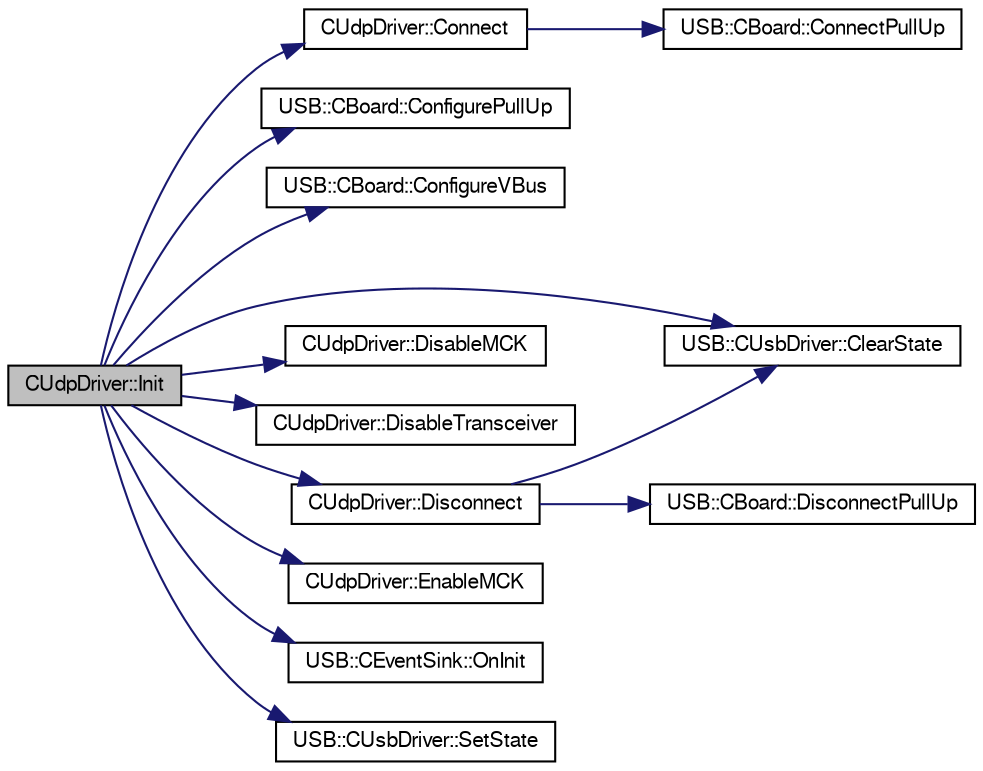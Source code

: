 digraph G
{
  bgcolor="transparent";
  edge [fontname="FreeSans",fontsize=10,labelfontname="FreeSans",labelfontsize=10];
  node [fontname="FreeSans",fontsize=10,shape=record];
  rankdir=LR;
  Node1 [label="CUdpDriver::Init",height=0.2,width=0.4,color="black", fillcolor="grey75", style="filled" fontcolor="black"];
  Node1 -> Node2 [color="midnightblue",fontsize=10,style="solid",fontname="FreeSans"];
  Node2 [label="USB::CUsbDriver::ClearState",height=0.2,width=0.4,color="black",URL="$class_u_s_b_1_1_c_usb_driver.html#1aab07c6a713076a742c535c0dec3d38",tooltip="Clear flag(s) in dStatus register. If the method is called without arguments, it..."];
  Node1 -> Node3 [color="midnightblue",fontsize=10,style="solid",fontname="FreeSans"];
  Node3 [label="USB::CBoard::ConfigurePullUp",height=0.2,width=0.4,color="black",URL="$class_u_s_b_1_1_c_board.html#3fc039317e123bc616ee048b73009b77",tooltip="Configures the external pull-up on the D+ line associated with the specified USB..."];
  Node1 -> Node4 [color="midnightblue",fontsize=10,style="solid",fontname="FreeSans"];
  Node4 [label="USB::CBoard::ConfigureVBus",height=0.2,width=0.4,color="black",URL="$class_u_s_b_1_1_c_board.html#e00e9e8fba98a80acb803a1923954fb1",tooltip="Configures the VBus monitoring PIO associated with the specified USB controller."];
  Node1 -> Node5 [color="midnightblue",fontsize=10,style="solid",fontname="FreeSans"];
  Node5 [label="CUdpDriver::Connect",height=0.2,width=0.4,color="black",URL="$class_c_udp_driver.html#9721403973d6af1963a444ab7c8ca162",tooltip="Connects the device to the USB."];
  Node5 -> Node6 [color="midnightblue",fontsize=10,style="solid",fontname="FreeSans"];
  Node6 [label="USB::CBoard::ConnectPullUp",height=0.2,width=0.4,color="black",URL="$class_u_s_b_1_1_c_board.html#5550fe5459fe574a081e2a9169902855",tooltip="Enables the external pull-up on D+ associated with the specified USB controller."];
  Node1 -> Node7 [color="midnightblue",fontsize=10,style="solid",fontname="FreeSans"];
  Node7 [label="CUdpDriver::DisableMCK",height=0.2,width=0.4,color="black",URL="$class_c_udp_driver.html#649855193003a419cd39c5a66fa30503",tooltip="Disables the peripheral clock of the USB controller associated with the specified..."];
  Node1 -> Node8 [color="midnightblue",fontsize=10,style="solid",fontname="FreeSans"];
  Node8 [label="CUdpDriver::DisableTransceiver",height=0.2,width=0.4,color="black",URL="$class_c_udp_driver.html#5e1d3b5c810e5a6cc75b8b0e5038ec43",tooltip="Disables the transceiver of the USB controller associated with the specified USB..."];
  Node1 -> Node9 [color="midnightblue",fontsize=10,style="solid",fontname="FreeSans"];
  Node9 [label="CUdpDriver::Disconnect",height=0.2,width=0.4,color="black",URL="$class_c_udp_driver.html#a42ff5ccc0e5a31aee80d2d837ccf67f",tooltip="Disconnects the device from the USB."];
  Node9 -> Node2 [color="midnightblue",fontsize=10,style="solid",fontname="FreeSans"];
  Node9 -> Node10 [color="midnightblue",fontsize=10,style="solid",fontname="FreeSans"];
  Node10 [label="USB::CBoard::DisconnectPullUp",height=0.2,width=0.4,color="black",URL="$class_u_s_b_1_1_c_board.html#da0b27b342d2be38a79afae503469d69",tooltip="Disables the external pull-up on D+ associated with the specified USB controller..."];
  Node1 -> Node11 [color="midnightblue",fontsize=10,style="solid",fontname="FreeSans"];
  Node11 [label="CUdpDriver::EnableMCK",height=0.2,width=0.4,color="black",URL="$class_c_udp_driver.html#57f192544cb44433586de297a23747ca",tooltip="Enables the peripheral clock of the USB controller associated with the specified..."];
  Node1 -> Node12 [color="midnightblue",fontsize=10,style="solid",fontname="FreeSans"];
  Node12 [label="USB::CEventSink::OnInit",height=0.2,width=0.4,color="black",URL="$class_u_s_b_1_1_c_event_sink.html#a56d9cef0c8a010d25ff5d09d019e4ab",tooltip="Callback API (usb_api_callbacks)."];
  Node1 -> Node13 [color="midnightblue",fontsize=10,style="solid",fontname="FreeSans"];
  Node13 [label="USB::CUsbDriver::SetState",height=0.2,width=0.4,color="black",URL="$class_u_s_b_1_1_c_usb_driver.html#a64fb09dc12bfcd63241ed9f8cd282d9",tooltip="Set flag(s) in dStatus register."];
}
